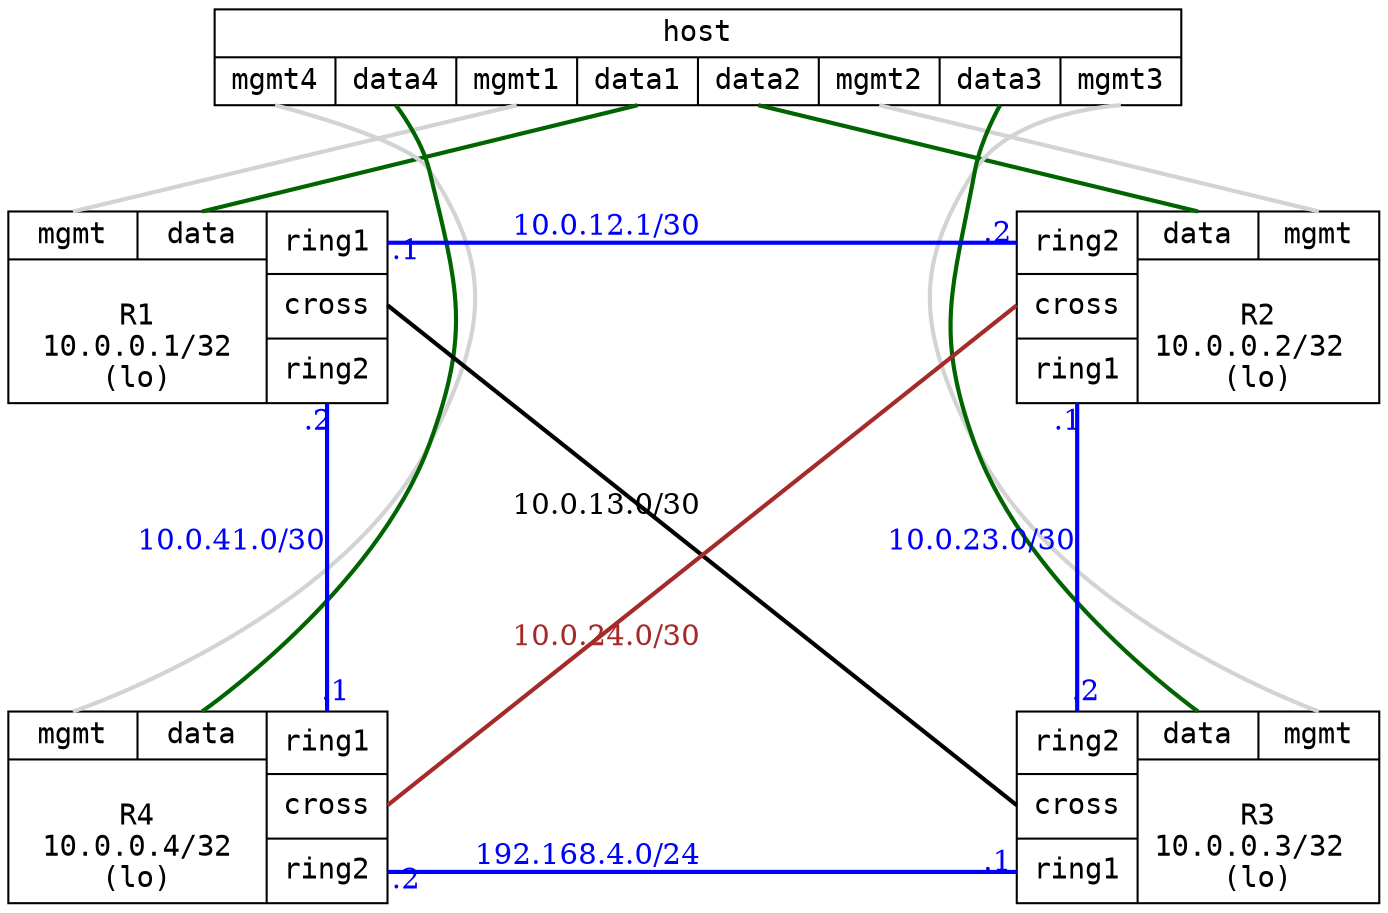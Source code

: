 graph "ring-4-duts" {
	layout="neato";
	overlap=false;
	esep="+20";
	splines=true;
	size=10;
	
        node [shape=record, fontname="monospace"];
	edge [color="cornflowerblue", penwidth="2"];

	host [
		label=" { host | { <mgmt4> mgmt4 | <data4> data4 | <mgmt1> mgmt1 | <data1> data1 | <data2> data2 | <mgmt2> mgmt2 | <data3> data3 | <mgmt3> mgmt3 } }",
		pos="150,200!"
		kind="controller",
	];

	R1 [
		label="{ { <mgmt> mgmt | <data> data } | \n R1 \n 10.0.0.1/32 \n(lo) } | { <ring1> ring1 | <cross> cross | <ring2> ring2 }",
		pos="50,150!",
		kind="infix",
	];

	R4 [
		label="{ { <mgmt> mgmt | <data> data } | \n R4 \n 10.0.0.4/32 \n(lo) } | { <ring1> ring1 | <cross> cross | <ring2> ring2 }",
		pos="50,50!"
		kind="infix",
	];

        R2 [
		label="{ <ring2> ring2 | <cross> cross | <ring1> ring1 } | { { <data> data | <mgmt> mgmt } | \n R2 \n10.0.0.2/32 \n(lo) }",
		pos="250,150!"
		kind="infix",
	];

        R3 [
		label="{ <ring2> ring2 | <cross> cross | <ring1> ring1 } | { { <data> data | <mgmt> mgmt } | \n R3 \n10.0.0.3/32 \n(lo) }",
		pos="250,50!"
		kind="infix",
	];   

	host:mgmt1 -- R1:mgmt [kind=mgmt, color="lightgray"]
	host:mgmt2 -- R2:mgmt [kind=mgmt, color="lightgray"]
	host:mgmt3 -- R3:mgmt [kind=mgmt, color="lightgray"]
	host:mgmt4 -- R4:mgmt [kind=mgmt, color="lightgray"]

	# host-Dut links
	host:data1 -- R1:data [color="darkgreen"]
	host:data2 -- R2:data [color="darkgreen"]
	host:data3 -- R3:data [color="darkgreen"]
	host:data4 -- R4:data [color="darkgreen"]

	# Ring
	R1:ring1 -- R2:ring2 [color="blue",headlabel=".2", label="10.0.12.1/30", taillabel=".1", labeldistance=1, fontcolor="blue"]
	R2:ring1 -- R3:ring2 [color="blue",headlabel=".2", label="10.0.23.0/30", taillabel=".1", labeldistance=1, fontcolor="blue"] 
	R3:ring1 -- R4:ring2 [color="blue",headlabel=".2", label="192.168.4.0/24", taillabel=".1", labeldistance=1 fontcolor="blue"]
	R4:ring1 -- R1:ring2 [color="blue",headlabel=".2", label="10.0.41.0/30", taillabel=".1", labeldistance=1, fontcolor="blue"]

	# Cross
	R1:cross -- R3:cross [color="black", label="10.0.13.0/30\n\n"]
	R2:cross -- R4:cross [color="brown", label="\n\n10.0.24.0/30", fontcolor="brown"]
}
